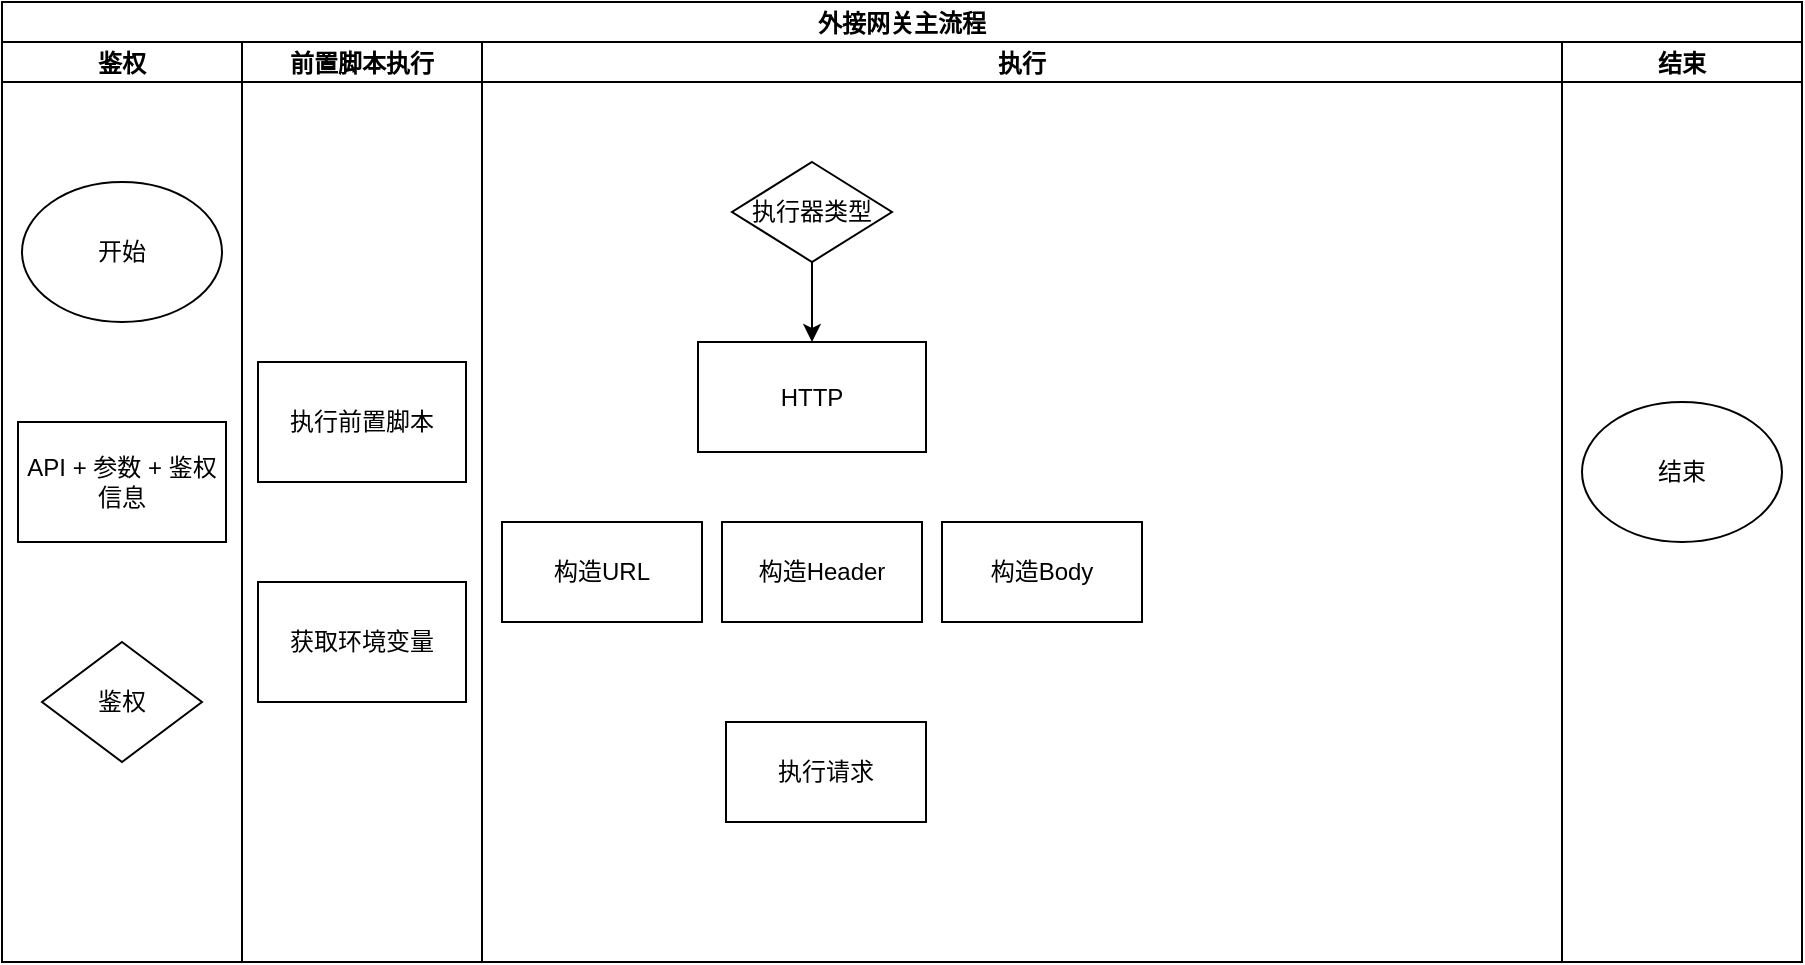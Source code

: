 <mxfile version="17.4.5" type="github">
  <diagram id="GgL2rcDfE839rtcQ9Od4" name="Page-1">
    <mxGraphModel dx="1422" dy="754" grid="1" gridSize="10" guides="1" tooltips="1" connect="1" arrows="1" fold="1" page="1" pageScale="1" pageWidth="827" pageHeight="1169" math="0" shadow="0">
      <root>
        <mxCell id="0" />
        <mxCell id="1" parent="0" />
        <mxCell id="kXIjGG4SzzRXEFIliwjM-1" value="外接网关主流程" style="swimlane;childLayout=stackLayout;resizeParent=1;resizeParentMax=0;startSize=20;" vertex="1" parent="1">
          <mxGeometry x="70" y="160" width="900" height="480" as="geometry" />
        </mxCell>
        <mxCell id="kXIjGG4SzzRXEFIliwjM-2" value="鉴权" style="swimlane;startSize=20;" vertex="1" parent="kXIjGG4SzzRXEFIliwjM-1">
          <mxGeometry y="20" width="120" height="460" as="geometry" />
        </mxCell>
        <mxCell id="kXIjGG4SzzRXEFIliwjM-8" value="开始" style="ellipse;whiteSpace=wrap;html=1;" vertex="1" parent="kXIjGG4SzzRXEFIliwjM-2">
          <mxGeometry x="10" y="70" width="100" height="70" as="geometry" />
        </mxCell>
        <mxCell id="kXIjGG4SzzRXEFIliwjM-9" value="API + 参数 + 鉴权信息" style="rounded=0;whiteSpace=wrap;html=1;" vertex="1" parent="kXIjGG4SzzRXEFIliwjM-2">
          <mxGeometry x="8" y="190" width="104" height="60" as="geometry" />
        </mxCell>
        <mxCell id="kXIjGG4SzzRXEFIliwjM-10" value="鉴权" style="rhombus;whiteSpace=wrap;html=1;" vertex="1" parent="kXIjGG4SzzRXEFIliwjM-2">
          <mxGeometry x="20" y="300" width="80" height="60" as="geometry" />
        </mxCell>
        <mxCell id="kXIjGG4SzzRXEFIliwjM-3" value="前置脚本执行" style="swimlane;startSize=20;" vertex="1" parent="kXIjGG4SzzRXEFIliwjM-1">
          <mxGeometry x="120" y="20" width="120" height="460" as="geometry" />
        </mxCell>
        <mxCell id="kXIjGG4SzzRXEFIliwjM-23" value="获取环境变量" style="rounded=0;whiteSpace=wrap;html=1;" vertex="1" parent="kXIjGG4SzzRXEFIliwjM-3">
          <mxGeometry x="8" y="270" width="104" height="60" as="geometry" />
        </mxCell>
        <mxCell id="kXIjGG4SzzRXEFIliwjM-24" value="执行前置脚本" style="rounded=0;whiteSpace=wrap;html=1;" vertex="1" parent="kXIjGG4SzzRXEFIliwjM-3">
          <mxGeometry x="8" y="160" width="104" height="60" as="geometry" />
        </mxCell>
        <mxCell id="kXIjGG4SzzRXEFIliwjM-5" value="执行" style="swimlane;startSize=20;" vertex="1" parent="kXIjGG4SzzRXEFIliwjM-1">
          <mxGeometry x="240" y="20" width="540" height="460" as="geometry" />
        </mxCell>
        <mxCell id="kXIjGG4SzzRXEFIliwjM-28" value="" style="edgeStyle=orthogonalEdgeStyle;rounded=0;orthogonalLoop=1;jettySize=auto;html=1;" edge="1" parent="kXIjGG4SzzRXEFIliwjM-5" source="kXIjGG4SzzRXEFIliwjM-26" target="kXIjGG4SzzRXEFIliwjM-27">
          <mxGeometry relative="1" as="geometry" />
        </mxCell>
        <mxCell id="kXIjGG4SzzRXEFIliwjM-26" value="执行器类型" style="rhombus;whiteSpace=wrap;html=1;" vertex="1" parent="kXIjGG4SzzRXEFIliwjM-5">
          <mxGeometry x="125" y="60" width="80" height="50" as="geometry" />
        </mxCell>
        <mxCell id="kXIjGG4SzzRXEFIliwjM-27" value="HTTP" style="whiteSpace=wrap;html=1;" vertex="1" parent="kXIjGG4SzzRXEFIliwjM-5">
          <mxGeometry x="108" y="150" width="114" height="55" as="geometry" />
        </mxCell>
        <mxCell id="kXIjGG4SzzRXEFIliwjM-31" value="构造URL" style="whiteSpace=wrap;html=1;" vertex="1" parent="kXIjGG4SzzRXEFIliwjM-5">
          <mxGeometry x="10" y="240" width="100" height="50" as="geometry" />
        </mxCell>
        <mxCell id="kXIjGG4SzzRXEFIliwjM-33" value="构造Header" style="whiteSpace=wrap;html=1;" vertex="1" parent="kXIjGG4SzzRXEFIliwjM-5">
          <mxGeometry x="120" y="240" width="100" height="50" as="geometry" />
        </mxCell>
        <mxCell id="kXIjGG4SzzRXEFIliwjM-54" value="构造Body" style="whiteSpace=wrap;html=1;" vertex="1" parent="kXIjGG4SzzRXEFIliwjM-5">
          <mxGeometry x="230" y="240" width="100" height="50" as="geometry" />
        </mxCell>
        <mxCell id="kXIjGG4SzzRXEFIliwjM-55" value="执行请求" style="whiteSpace=wrap;html=1;" vertex="1" parent="kXIjGG4SzzRXEFIliwjM-5">
          <mxGeometry x="122" y="340" width="100" height="50" as="geometry" />
        </mxCell>
        <mxCell id="kXIjGG4SzzRXEFIliwjM-7" value="结束" style="swimlane;startSize=20;" vertex="1" parent="kXIjGG4SzzRXEFIliwjM-1">
          <mxGeometry x="780" y="20" width="120" height="460" as="geometry" />
        </mxCell>
        <mxCell id="kXIjGG4SzzRXEFIliwjM-11" value="结束" style="ellipse;whiteSpace=wrap;html=1;" vertex="1" parent="kXIjGG4SzzRXEFIliwjM-7">
          <mxGeometry x="10" y="180" width="100" height="70" as="geometry" />
        </mxCell>
      </root>
    </mxGraphModel>
  </diagram>
</mxfile>
